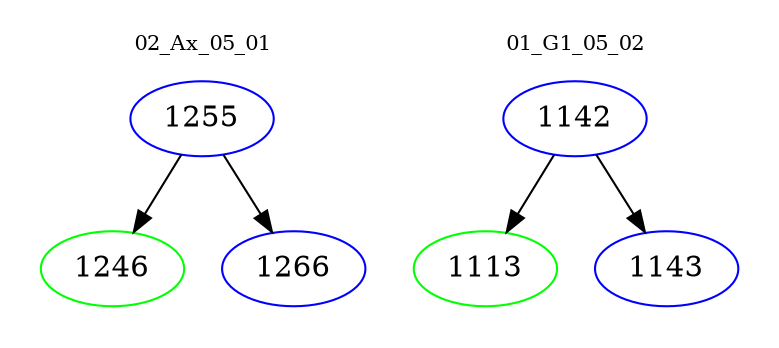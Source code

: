 digraph{
subgraph cluster_0 {
color = white
label = "02_Ax_05_01";
fontsize=10;
T0_1255 [label="1255", color="blue"]
T0_1255 -> T0_1246 [color="black"]
T0_1246 [label="1246", color="green"]
T0_1255 -> T0_1266 [color="black"]
T0_1266 [label="1266", color="blue"]
}
subgraph cluster_1 {
color = white
label = "01_G1_05_02";
fontsize=10;
T1_1142 [label="1142", color="blue"]
T1_1142 -> T1_1113 [color="black"]
T1_1113 [label="1113", color="green"]
T1_1142 -> T1_1143 [color="black"]
T1_1143 [label="1143", color="blue"]
}
}
